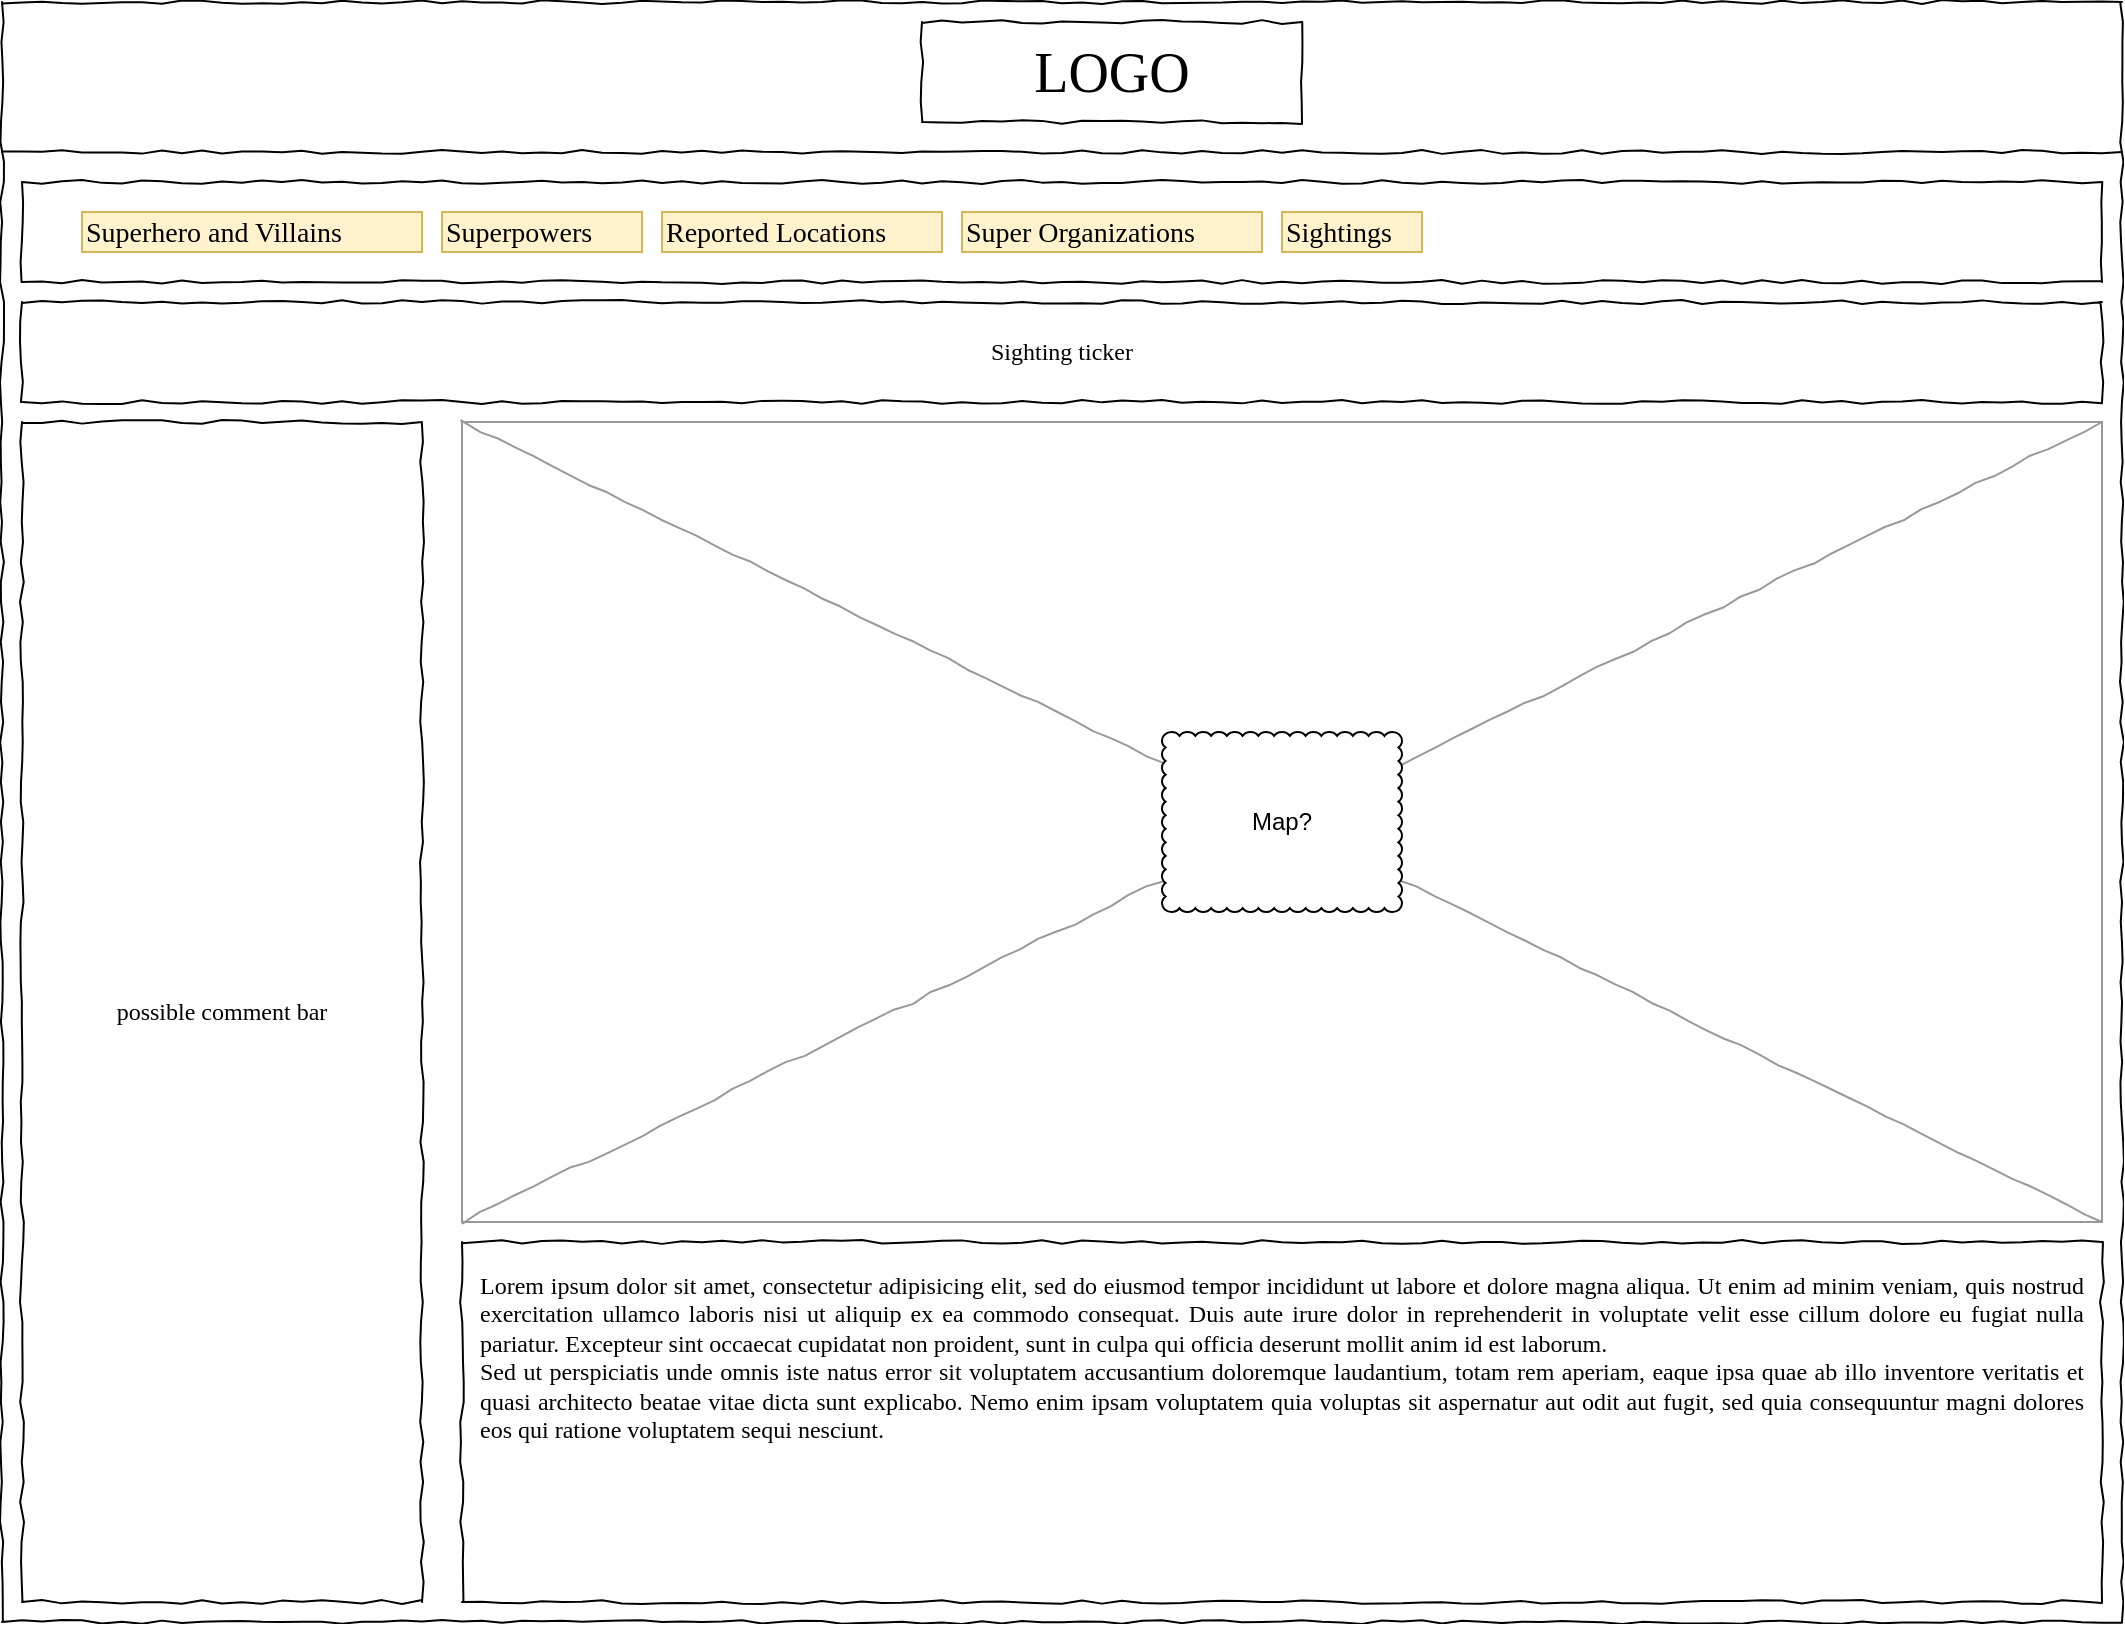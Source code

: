 <mxfile version="17.4.3" type="google" pages="6"><diagram name="Page-1" id="03018318-947c-dd8e-b7a3-06fadd420f32"><mxGraphModel grid="1" page="1" gridSize="10" guides="1" tooltips="1" connect="1" arrows="1" fold="1" pageScale="1" pageWidth="1100" pageHeight="850" background="none" math="0" shadow="0"><root><mxCell id="0"/><mxCell id="1" parent="0"/><mxCell id="677b7b8949515195-1" value="" style="whiteSpace=wrap;html=1;rounded=0;shadow=0;labelBackgroundColor=none;strokeColor=#000000;strokeWidth=1;fillColor=none;fontFamily=Verdana;fontSize=12;fontColor=#000000;align=center;comic=1;" vertex="1" parent="1"><mxGeometry x="20" y="20" width="1060" height="810" as="geometry"/></mxCell><mxCell id="677b7b8949515195-2" value="LOGO" style="whiteSpace=wrap;html=1;rounded=0;shadow=0;labelBackgroundColor=none;strokeWidth=1;fontFamily=Verdana;fontSize=28;align=center;comic=1;" vertex="1" parent="1"><mxGeometry x="480" y="30" width="190" height="50" as="geometry"/></mxCell><mxCell id="677b7b8949515195-8" value="possible comment bar" style="whiteSpace=wrap;html=1;rounded=0;shadow=0;labelBackgroundColor=none;strokeWidth=1;fillColor=none;fontFamily=Verdana;fontSize=12;align=center;comic=1;" vertex="1" parent="1"><mxGeometry x="30" y="230" width="200" height="590" as="geometry"/></mxCell><mxCell id="677b7b8949515195-9" value="" style="line;strokeWidth=1;html=1;rounded=0;shadow=0;labelBackgroundColor=none;fillColor=none;fontFamily=Verdana;fontSize=14;fontColor=#000000;align=center;comic=1;" vertex="1" parent="1"><mxGeometry x="20" y="50" width="1060" height="90" as="geometry"/></mxCell><mxCell id="677b7b8949515195-10" value="" style="whiteSpace=wrap;html=1;rounded=0;shadow=0;labelBackgroundColor=none;strokeWidth=1;fillColor=none;fontFamily=Verdana;fontSize=12;align=center;comic=1;" vertex="1" parent="1"><mxGeometry x="30" y="110" width="1040" height="50" as="geometry"/></mxCell><mxCell id="677b7b8949515195-15" value="&lt;div style=&quot;text-align: justify&quot;&gt;&lt;span&gt;Lorem ipsum dolor sit amet, consectetur adipisicing elit, sed do eiusmod tempor incididunt ut labore et dolore magna aliqua. Ut enim ad minim veniam, quis nostrud exercitation ullamco laboris nisi ut aliquip ex ea commodo consequat. Duis aute irure dolor in reprehenderit in voluptate velit esse cillum dolore eu fugiat nulla pariatur. Excepteur sint occaecat cupidatat non proident, sunt in culpa qui officia deserunt mollit anim id est laborum.&lt;/span&gt;&lt;/div&gt;&lt;div style=&quot;text-align: justify&quot;&gt;&lt;span&gt;Sed ut perspiciatis unde omnis iste natus error sit voluptatem accusantium doloremque laudantium, totam rem aperiam, eaque ipsa quae ab illo inventore veritatis et quasi architecto beatae vitae dicta sunt explicabo. Nemo enim ipsam voluptatem quia voluptas sit aspernatur aut odit aut fugit, sed quia consequuntur magni dolores eos qui ratione voluptatem sequi nesciunt.&amp;nbsp;&lt;/span&gt;&lt;/div&gt;" style="whiteSpace=wrap;html=1;rounded=0;shadow=0;labelBackgroundColor=none;strokeWidth=1;fillColor=none;fontFamily=Verdana;fontSize=12;align=center;verticalAlign=top;spacing=10;comic=1;" vertex="1" parent="1"><mxGeometry x="250" y="640" width="820" height="180" as="geometry"/></mxCell><mxCell id="677b7b8949515195-16" value="" style="verticalLabelPosition=bottom;shadow=0;dashed=0;align=center;html=1;verticalAlign=top;strokeWidth=1;shape=mxgraph.mockup.graphics.simpleIcon;strokeColor=#999999;rounded=0;labelBackgroundColor=none;fontFamily=Verdana;fontSize=14;fontColor=#000000;comic=1;" vertex="1" parent="1"><mxGeometry x="250" y="230" width="820" height="400" as="geometry"/></mxCell><mxCell id="ROGS774DXbx5L7SoNWci-2" value="Sighting ticker" style="whiteSpace=wrap;html=1;rounded=0;shadow=0;labelBackgroundColor=none;strokeWidth=1;fillColor=none;fontFamily=Verdana;fontSize=12;align=center;comic=1;" vertex="1" parent="1"><mxGeometry x="30" y="170" width="1040" height="50" as="geometry"/></mxCell><mxCell id="giYmxmWnuBKSWSqKc-Xy-1" value="Map?" style="whiteSpace=wrap;html=1;shape=mxgraph.basic.cloud_rect" vertex="1" parent="1"><mxGeometry x="600" y="385" width="120" height="90" as="geometry"/></mxCell><mxCell id="I4t_Vd-ZTnyR02FdVnJJ-1" value="" style="group" connectable="0" vertex="1" parent="1"><mxGeometry x="60" y="125" width="670" height="20" as="geometry"/></mxCell><mxCell id="677b7b8949515195-11" value="Superhero and Villains" style="text;html=1;points=[];align=left;verticalAlign=top;spacingTop=-4;fontSize=14;fontFamily=Verdana;fillColor=#fff2cc;strokeColor=#d6b656;" vertex="1" parent="I4t_Vd-ZTnyR02FdVnJJ-1"><mxGeometry width="170" height="20" as="geometry"/></mxCell><mxCell id="677b7b8949515195-12" value="Superpowers" style="text;html=1;points=[];align=left;verticalAlign=top;spacingTop=-4;fontSize=14;fontFamily=Verdana;fillColor=#fff2cc;strokeColor=#d6b656;" vertex="1" parent="I4t_Vd-ZTnyR02FdVnJJ-1"><mxGeometry x="180" width="100" height="20" as="geometry"/></mxCell><mxCell id="677b7b8949515195-13" value="Reported Locations" style="text;html=1;points=[];align=left;verticalAlign=top;spacingTop=-4;fontSize=14;fontFamily=Verdana;fillColor=#fff2cc;strokeColor=#d6b656;" vertex="1" parent="I4t_Vd-ZTnyR02FdVnJJ-1"><mxGeometry x="290" width="140" height="20" as="geometry"/></mxCell><mxCell id="677b7b8949515195-14" value="Super Organizations" style="text;html=1;points=[];align=left;verticalAlign=top;spacingTop=-4;fontSize=14;fontFamily=Verdana;fillColor=#fff2cc;strokeColor=#d6b656;" vertex="1" parent="I4t_Vd-ZTnyR02FdVnJJ-1"><mxGeometry x="440" width="150" height="20" as="geometry"/></mxCell><mxCell id="ROGS774DXbx5L7SoNWci-1" value="Sightings" style="text;html=1;points=[];align=left;verticalAlign=top;spacingTop=-4;fontSize=14;fontFamily=Verdana;fillColor=#fff2cc;strokeColor=#d6b656;" vertex="1" parent="I4t_Vd-ZTnyR02FdVnJJ-1"><mxGeometry x="600" width="70" height="20" as="geometry"/></mxCell></root></mxGraphModel></diagram><diagram id="0z8DWqZP-7UunBeGUyH3" name="Page-2"><mxGraphModel grid="1" page="1" gridSize="10" guides="1" tooltips="1" connect="1" arrows="1" fold="1" pageScale="1" pageWidth="850" pageHeight="1100" math="0" shadow="0"><root><mxCell id="0"/><mxCell id="1" parent="0"/><mxCell id="BGVYYdJS8zuGx3ZNlRDI-1" value="" style="whiteSpace=wrap;html=1;rounded=0;shadow=0;labelBackgroundColor=none;strokeColor=#000000;strokeWidth=1;fillColor=none;fontFamily=Verdana;fontSize=12;fontColor=#000000;align=center;comic=1;" vertex="1" parent="1"><mxGeometry x="40" y="40" width="1060" height="810" as="geometry"/></mxCell><mxCell id="-z_Izp_OFABNIG4aOooS-7" value="" style="group" connectable="0" vertex="1" parent="1"><mxGeometry x="40" y="60" width="1060" height="120" as="geometry"/></mxCell><mxCell id="kErVb9SQwSuLzRft3xGM-1" value="" style="line;strokeWidth=1;html=1;rounded=0;shadow=0;labelBackgroundColor=none;fillColor=none;fontFamily=Verdana;fontSize=14;fontColor=#000000;align=center;comic=1;" vertex="1" parent="-z_Izp_OFABNIG4aOooS-7"><mxGeometry y="20" width="1060" height="90" as="geometry"/></mxCell><mxCell id="SDoy8DbHWEXxCrxIbMQ5-1" value="LOGO" style="whiteSpace=wrap;html=1;rounded=0;shadow=0;labelBackgroundColor=none;strokeWidth=1;fontFamily=Verdana;fontSize=28;align=center;comic=1;" vertex="1" parent="-z_Izp_OFABNIG4aOooS-7"><mxGeometry x="450" width="190" height="50" as="geometry"/></mxCell><mxCell id="FopQqAlNB5VzquWjThOf-1" value="" style="whiteSpace=wrap;html=1;rounded=0;shadow=0;labelBackgroundColor=none;strokeWidth=1;fillColor=none;fontFamily=Verdana;fontSize=12;align=center;comic=1;" vertex="1" parent="-z_Izp_OFABNIG4aOooS-7"><mxGeometry x="10" y="70" width="1040" height="50" as="geometry"/></mxCell><mxCell id="-z_Izp_OFABNIG4aOooS-1" value="" style="group" connectable="0" vertex="1" parent="-z_Izp_OFABNIG4aOooS-7"><mxGeometry x="30" y="80" width="670" height="20" as="geometry"/></mxCell><mxCell id="-z_Izp_OFABNIG4aOooS-2" value="Superhero and Villains" style="text;html=1;points=[];align=left;verticalAlign=top;spacingTop=-4;fontSize=14;fontFamily=Verdana;fillColor=#fff2cc;strokeColor=#d6b656;" vertex="1" parent="-z_Izp_OFABNIG4aOooS-1"><mxGeometry width="170" height="20" as="geometry"/></mxCell><mxCell id="-z_Izp_OFABNIG4aOooS-3" value="Superpowers" style="text;html=1;points=[];align=left;verticalAlign=top;spacingTop=-4;fontSize=14;fontFamily=Verdana;fillColor=#fff2cc;strokeColor=#d6b656;" vertex="1" parent="-z_Izp_OFABNIG4aOooS-1"><mxGeometry x="180" width="100" height="20" as="geometry"/></mxCell><mxCell id="-z_Izp_OFABNIG4aOooS-4" value="Reported Locations" style="text;html=1;points=[];align=left;verticalAlign=top;spacingTop=-4;fontSize=14;fontFamily=Verdana;fillColor=#fff2cc;strokeColor=#d6b656;" vertex="1" parent="-z_Izp_OFABNIG4aOooS-1"><mxGeometry x="290" width="140" height="20" as="geometry"/></mxCell><mxCell id="-z_Izp_OFABNIG4aOooS-5" value="Super Organizations" style="text;html=1;points=[];align=left;verticalAlign=top;spacingTop=-4;fontSize=14;fontFamily=Verdana;fillColor=#fff2cc;strokeColor=#d6b656;" vertex="1" parent="-z_Izp_OFABNIG4aOooS-1"><mxGeometry x="440" width="150" height="20" as="geometry"/></mxCell><mxCell id="-z_Izp_OFABNIG4aOooS-6" value="Sightings" style="text;html=1;points=[];align=left;verticalAlign=top;spacingTop=-4;fontSize=14;fontFamily=Verdana;fillColor=#fff2cc;strokeColor=#d6b656;" vertex="1" parent="-z_Izp_OFABNIG4aOooS-1"><mxGeometry x="600" width="70" height="20" as="geometry"/></mxCell><mxCell id="Z365kb9CSaV1NIWFdD1p-7" value="" style="group" connectable="0" vertex="1" parent="1"><mxGeometry x="50" y="190" width="1040" height="640" as="geometry"/></mxCell><mxCell id="Z365kb9CSaV1NIWFdD1p-1" value="" style="whiteSpace=wrap;html=1;rounded=0;shadow=0;labelBackgroundColor=none;strokeWidth=1;fillColor=none;fontFamily=Verdana;fontSize=12;align=center;comic=1;" vertex="1" parent="Z365kb9CSaV1NIWFdD1p-7"><mxGeometry width="1040" height="300" as="geometry"/></mxCell><mxCell id="Z365kb9CSaV1NIWFdD1p-2" value="&lt;span style=&quot;color: rgba(0 , 0 , 0 , 0) ; font-family: monospace ; font-size: 0px&quot;&gt;%3CmxGraphModel%3E%3Croot%3E%3CmxCell%20id%3D%220%22%2F%3E%3CmxCell%20id%3D%221%22%20parent%3D%220%22%2F%3E%3CmxCell%20id%3D%222%22%20value%3D%22Sighting%20ticker%22%20style%3D%22whiteSpace%3Dwrap%3Bhtml%3D1%3Brounded%3D0%3Bshadow%3D0%3BlabelBackgroundColor%3Dnone%3BstrokeWidth%3D1%3BfillColor%3Dnone%3BfontFamily%3DVerdana%3BfontSize%3D12%3Balign%3Dcenter%3Bcomic%3D1%3B%22%20vertex%3D%221%22%20parent%3D%221%22%3E%3CmxGeometry%20x%3D%2230%22%20y%3D%22170%22%20width%3D%221040%22%20height%3D%2250%22%20as%3D%22geometry%22%2F%3E%3C%2FmxCell%3E%3C%2Froot%3E%3C%2FmxGraphModel%3E&lt;/span&gt;" style="whiteSpace=wrap;html=1;rounded=0;shadow=0;labelBackgroundColor=none;strokeWidth=1;fillColor=none;fontFamily=Verdana;fontSize=12;align=center;comic=1;" vertex="1" parent="Z365kb9CSaV1NIWFdD1p-7"><mxGeometry y="330" width="1040" height="310" as="geometry"/></mxCell><mxCell id="Z365kb9CSaV1NIWFdD1p-3" value="add super" style="whiteSpace=wrap;html=1;rounded=0;shadow=0;labelBackgroundColor=none;strokeWidth=1;fillColor=none;fontFamily=Verdana;fontSize=12;align=center;comic=1;" vertex="1" parent="Z365kb9CSaV1NIWFdD1p-7"><mxGeometry x="20" y="10" width="480" height="270" as="geometry"/></mxCell><mxCell id="Z365kb9CSaV1NIWFdD1p-4" value="add super form" style="whiteSpace=wrap;html=1;rounded=0;shadow=0;labelBackgroundColor=none;strokeWidth=1;fillColor=none;fontFamily=Verdana;fontSize=12;align=center;comic=1;" vertex="1" parent="Z365kb9CSaV1NIWFdD1p-7"><mxGeometry x="520" y="10" width="500" height="270" as="geometry"/></mxCell><mxCell id="Z365kb9CSaV1NIWFdD1p-6" value="list of supers" style="whiteSpace=wrap;html=1;rounded=0;shadow=0;labelBackgroundColor=none;strokeWidth=1;fillColor=none;fontFamily=Verdana;fontSize=12;align=center;comic=1;" vertex="1" parent="Z365kb9CSaV1NIWFdD1p-7"><mxGeometry x="10" y="350" width="1020" height="270" as="geometry"/></mxCell></root></mxGraphModel></diagram><diagram id="nL3h6KwewZc07z3Qq5qd" name="Page-3"><mxGraphModel grid="1" page="1" gridSize="10" guides="1" tooltips="1" connect="1" arrows="1" fold="1" pageScale="1" pageWidth="850" pageHeight="1100" math="0" shadow="0"><root><mxCell id="0"/><mxCell id="1" parent="0"/><mxCell id="Q0TqPy64Eiu9w6N-bXpq-1" value="" style="group" connectable="0" vertex="1" parent="1"><mxGeometry x="30" y="30" width="1060" height="120" as="geometry"/></mxCell><mxCell id="Q0TqPy64Eiu9w6N-bXpq-2" value="" style="line;strokeWidth=1;html=1;rounded=0;shadow=0;labelBackgroundColor=none;fillColor=none;fontFamily=Verdana;fontSize=14;fontColor=#000000;align=center;comic=1;" vertex="1" parent="Q0TqPy64Eiu9w6N-bXpq-1"><mxGeometry y="20" width="1060" height="90" as="geometry"/></mxCell><mxCell id="Q0TqPy64Eiu9w6N-bXpq-3" value="LOGO" style="whiteSpace=wrap;html=1;rounded=0;shadow=0;labelBackgroundColor=none;strokeWidth=1;fontFamily=Verdana;fontSize=28;align=center;comic=1;" vertex="1" parent="Q0TqPy64Eiu9w6N-bXpq-1"><mxGeometry x="450" width="190" height="50" as="geometry"/></mxCell><mxCell id="Q0TqPy64Eiu9w6N-bXpq-4" value="" style="whiteSpace=wrap;html=1;rounded=0;shadow=0;labelBackgroundColor=none;strokeWidth=1;fillColor=none;fontFamily=Verdana;fontSize=12;align=center;comic=1;" vertex="1" parent="Q0TqPy64Eiu9w6N-bXpq-1"><mxGeometry x="10" y="70" width="1040" height="50" as="geometry"/></mxCell><mxCell id="Q0TqPy64Eiu9w6N-bXpq-5" value="" style="group" connectable="0" vertex="1" parent="Q0TqPy64Eiu9w6N-bXpq-1"><mxGeometry x="30" y="80" width="670" height="20" as="geometry"/></mxCell><mxCell id="Q0TqPy64Eiu9w6N-bXpq-6" value="Superhero and Villains" style="text;html=1;points=[];align=left;verticalAlign=top;spacingTop=-4;fontSize=14;fontFamily=Verdana;fillColor=#fff2cc;strokeColor=#d6b656;" vertex="1" parent="Q0TqPy64Eiu9w6N-bXpq-5"><mxGeometry width="170" height="20" as="geometry"/></mxCell><mxCell id="Q0TqPy64Eiu9w6N-bXpq-7" value="Superpowers" style="text;html=1;points=[];align=left;verticalAlign=top;spacingTop=-4;fontSize=14;fontFamily=Verdana;fillColor=#fff2cc;strokeColor=#d6b656;" vertex="1" parent="Q0TqPy64Eiu9w6N-bXpq-5"><mxGeometry x="180" width="100" height="20" as="geometry"/></mxCell><mxCell id="Q0TqPy64Eiu9w6N-bXpq-8" value="Reported Locations" style="text;html=1;points=[];align=left;verticalAlign=top;spacingTop=-4;fontSize=14;fontFamily=Verdana;fillColor=#fff2cc;strokeColor=#d6b656;" vertex="1" parent="Q0TqPy64Eiu9w6N-bXpq-5"><mxGeometry x="290" width="140" height="20" as="geometry"/></mxCell><mxCell id="Q0TqPy64Eiu9w6N-bXpq-9" value="Super Organizations" style="text;html=1;points=[];align=left;verticalAlign=top;spacingTop=-4;fontSize=14;fontFamily=Verdana;fillColor=#fff2cc;strokeColor=#d6b656;" vertex="1" parent="Q0TqPy64Eiu9w6N-bXpq-5"><mxGeometry x="440" width="150" height="20" as="geometry"/></mxCell><mxCell id="Q0TqPy64Eiu9w6N-bXpq-10" value="Sightings" style="text;html=1;points=[];align=left;verticalAlign=top;spacingTop=-4;fontSize=14;fontFamily=Verdana;fillColor=#fff2cc;strokeColor=#d6b656;" vertex="1" parent="Q0TqPy64Eiu9w6N-bXpq-5"><mxGeometry x="600" width="70" height="20" as="geometry"/></mxCell><mxCell id="ih8PRnNtDGBahpWiq6bn-1" value="" style="whiteSpace=wrap;html=1;rounded=0;shadow=0;labelBackgroundColor=none;strokeColor=#000000;strokeWidth=1;fillColor=none;fontFamily=Verdana;fontSize=12;fontColor=#000000;align=center;comic=1;" vertex="1" parent="1"><mxGeometry x="30" y="20" width="1060" height="810" as="geometry"/></mxCell><mxCell id="peGNucLawfdYJIY2sq9H-1" value="" style="group" connectable="0" vertex="1" parent="1"><mxGeometry x="40" y="170" width="1040" height="640" as="geometry"/></mxCell><mxCell id="peGNucLawfdYJIY2sq9H-2" value="" style="whiteSpace=wrap;html=1;rounded=0;shadow=0;labelBackgroundColor=none;strokeWidth=1;fillColor=none;fontFamily=Verdana;fontSize=12;align=center;comic=1;" vertex="1" parent="peGNucLawfdYJIY2sq9H-1"><mxGeometry width="1040" height="300" as="geometry"/></mxCell><mxCell id="peGNucLawfdYJIY2sq9H-3" value="&lt;span style=&quot;color: rgba(0 , 0 , 0 , 0) ; font-family: monospace ; font-size: 0px&quot;&gt;%3CmxGraphModel%3E%3Croot%3E%3CmxCell%20id%3D%220%22%2F%3E%3CmxCell%20id%3D%221%22%20parent%3D%220%22%2F%3E%3CmxCell%20id%3D%222%22%20value%3D%22Sighting%20ticker%22%20style%3D%22whiteSpace%3Dwrap%3Bhtml%3D1%3Brounded%3D0%3Bshadow%3D0%3BlabelBackgroundColor%3Dnone%3BstrokeWidth%3D1%3BfillColor%3Dnone%3BfontFamily%3DVerdana%3BfontSize%3D12%3Balign%3Dcenter%3Bcomic%3D1%3B%22%20vertex%3D%221%22%20parent%3D%221%22%3E%3CmxGeometry%20x%3D%2230%22%20y%3D%22170%22%20width%3D%221040%22%20height%3D%2250%22%20as%3D%22geometry%22%2F%3E%3C%2FmxCell%3E%3C%2Froot%3E%3C%2FmxGraphModel%3E&lt;/span&gt;" style="whiteSpace=wrap;html=1;rounded=0;shadow=0;labelBackgroundColor=none;strokeWidth=1;fillColor=none;fontFamily=Verdana;fontSize=12;align=center;comic=1;" vertex="1" parent="peGNucLawfdYJIY2sq9H-1"><mxGeometry y="330" width="1040" height="310" as="geometry"/></mxCell><mxCell id="peGNucLawfdYJIY2sq9H-4" value="add powers" style="whiteSpace=wrap;html=1;rounded=0;shadow=0;labelBackgroundColor=none;strokeWidth=1;fillColor=none;fontFamily=Verdana;fontSize=12;align=center;comic=1;" vertex="1" parent="peGNucLawfdYJIY2sq9H-1"><mxGeometry x="20" y="10" width="480" height="270" as="geometry"/></mxCell><mxCell id="peGNucLawfdYJIY2sq9H-5" value="add power form" style="whiteSpace=wrap;html=1;rounded=0;shadow=0;labelBackgroundColor=none;strokeWidth=1;fillColor=none;fontFamily=Verdana;fontSize=12;align=center;comic=1;" vertex="1" parent="peGNucLawfdYJIY2sq9H-1"><mxGeometry x="520" y="10" width="500" height="270" as="geometry"/></mxCell><mxCell id="peGNucLawfdYJIY2sq9H-6" value="list of powers" style="whiteSpace=wrap;html=1;rounded=0;shadow=0;labelBackgroundColor=none;strokeWidth=1;fillColor=none;fontFamily=Verdana;fontSize=12;align=center;comic=1;" vertex="1" parent="peGNucLawfdYJIY2sq9H-1"><mxGeometry x="10" y="350" width="1020" height="270" as="geometry"/></mxCell></root></mxGraphModel></diagram><diagram id="ga_4bZHDeAWbdXciddn8" name="Page-4"><mxGraphModel grid="1" page="1" gridSize="10" guides="1" tooltips="1" connect="1" arrows="1" fold="1" pageScale="1" pageWidth="850" pageHeight="1100" math="0" shadow="0"><root><mxCell id="0"/><mxCell id="1" parent="0"/><mxCell id="tidzRnK_6ByzW34m1fd7-1" value="" style="group" connectable="0" vertex="1" parent="1"><mxGeometry x="30" y="30" width="1060" height="120" as="geometry"/></mxCell><mxCell id="tidzRnK_6ByzW34m1fd7-2" value="" style="line;strokeWidth=1;html=1;rounded=0;shadow=0;labelBackgroundColor=none;fillColor=none;fontFamily=Verdana;fontSize=14;fontColor=#000000;align=center;comic=1;" vertex="1" parent="tidzRnK_6ByzW34m1fd7-1"><mxGeometry y="20" width="1060" height="90" as="geometry"/></mxCell><mxCell id="tidzRnK_6ByzW34m1fd7-3" value="LOGO" style="whiteSpace=wrap;html=1;rounded=0;shadow=0;labelBackgroundColor=none;strokeWidth=1;fontFamily=Verdana;fontSize=28;align=center;comic=1;" vertex="1" parent="tidzRnK_6ByzW34m1fd7-1"><mxGeometry x="450" width="190" height="50" as="geometry"/></mxCell><mxCell id="tidzRnK_6ByzW34m1fd7-4" value="" style="whiteSpace=wrap;html=1;rounded=0;shadow=0;labelBackgroundColor=none;strokeWidth=1;fillColor=none;fontFamily=Verdana;fontSize=12;align=center;comic=1;" vertex="1" parent="tidzRnK_6ByzW34m1fd7-1"><mxGeometry x="10" y="70" width="1040" height="50" as="geometry"/></mxCell><mxCell id="tidzRnK_6ByzW34m1fd7-5" value="" style="group" connectable="0" vertex="1" parent="tidzRnK_6ByzW34m1fd7-1"><mxGeometry x="30" y="80" width="670" height="20" as="geometry"/></mxCell><mxCell id="tidzRnK_6ByzW34m1fd7-6" value="Superhero and Villains" style="text;html=1;points=[];align=left;verticalAlign=top;spacingTop=-4;fontSize=14;fontFamily=Verdana;fillColor=#fff2cc;strokeColor=#d6b656;" vertex="1" parent="tidzRnK_6ByzW34m1fd7-5"><mxGeometry width="170" height="20" as="geometry"/></mxCell><mxCell id="tidzRnK_6ByzW34m1fd7-7" value="Superpowers" style="text;html=1;points=[];align=left;verticalAlign=top;spacingTop=-4;fontSize=14;fontFamily=Verdana;fillColor=#fff2cc;strokeColor=#d6b656;" vertex="1" parent="tidzRnK_6ByzW34m1fd7-5"><mxGeometry x="180" width="100" height="20" as="geometry"/></mxCell><mxCell id="tidzRnK_6ByzW34m1fd7-8" value="Reported Locations" style="text;html=1;points=[];align=left;verticalAlign=top;spacingTop=-4;fontSize=14;fontFamily=Verdana;fillColor=#fff2cc;strokeColor=#d6b656;" vertex="1" parent="tidzRnK_6ByzW34m1fd7-5"><mxGeometry x="290" width="140" height="20" as="geometry"/></mxCell><mxCell id="tidzRnK_6ByzW34m1fd7-9" value="Super Organizations" style="text;html=1;points=[];align=left;verticalAlign=top;spacingTop=-4;fontSize=14;fontFamily=Verdana;fillColor=#fff2cc;strokeColor=#d6b656;" vertex="1" parent="tidzRnK_6ByzW34m1fd7-5"><mxGeometry x="440" width="150" height="20" as="geometry"/></mxCell><mxCell id="tidzRnK_6ByzW34m1fd7-10" value="Sightings" style="text;html=1;points=[];align=left;verticalAlign=top;spacingTop=-4;fontSize=14;fontFamily=Verdana;fillColor=#fff2cc;strokeColor=#d6b656;" vertex="1" parent="tidzRnK_6ByzW34m1fd7-5"><mxGeometry x="600" width="70" height="20" as="geometry"/></mxCell><mxCell id="tidzRnK_6ByzW34m1fd7-11" value="" style="whiteSpace=wrap;html=1;rounded=0;shadow=0;labelBackgroundColor=none;strokeColor=#000000;strokeWidth=1;fillColor=none;fontFamily=Verdana;fontSize=12;fontColor=#000000;align=center;comic=1;" vertex="1" parent="1"><mxGeometry x="30" y="20" width="1060" height="810" as="geometry"/></mxCell><mxCell id="tidzRnK_6ByzW34m1fd7-12" value="" style="group" connectable="0" vertex="1" parent="1"><mxGeometry x="40" y="170" width="1040" height="640" as="geometry"/></mxCell><mxCell id="tidzRnK_6ByzW34m1fd7-13" value="" style="whiteSpace=wrap;html=1;rounded=0;shadow=0;labelBackgroundColor=none;strokeWidth=1;fillColor=none;fontFamily=Verdana;fontSize=12;align=center;comic=1;" vertex="1" parent="tidzRnK_6ByzW34m1fd7-12"><mxGeometry width="1040" height="300" as="geometry"/></mxCell><mxCell id="tidzRnK_6ByzW34m1fd7-14" value="&lt;span style=&quot;color: rgba(0 , 0 , 0 , 0) ; font-family: monospace ; font-size: 0px&quot;&gt;%3CmxGraphModel%3E%3Croot%3E%3CmxCell%20id%3D%220%22%2F%3E%3CmxCell%20id%3D%221%22%20parent%3D%220%22%2F%3E%3CmxCell%20id%3D%222%22%20value%3D%22Sighting%20ticker%22%20style%3D%22whiteSpace%3Dwrap%3Bhtml%3D1%3Brounded%3D0%3Bshadow%3D0%3BlabelBackgroundColor%3Dnone%3BstrokeWidth%3D1%3BfillColor%3Dnone%3BfontFamily%3DVerdana%3BfontSize%3D12%3Balign%3Dcenter%3Bcomic%3D1%3B%22%20vertex%3D%221%22%20parent%3D%221%22%3E%3CmxGeometry%20x%3D%2230%22%20y%3D%22170%22%20width%3D%221040%22%20height%3D%2250%22%20as%3D%22geometry%22%2F%3E%3C%2FmxCell%3E%3C%2Froot%3E%3C%2FmxGraphModel%3E&lt;/span&gt;" style="whiteSpace=wrap;html=1;rounded=0;shadow=0;labelBackgroundColor=none;strokeWidth=1;fillColor=none;fontFamily=Verdana;fontSize=12;align=center;comic=1;" vertex="1" parent="tidzRnK_6ByzW34m1fd7-12"><mxGeometry y="330" width="1040" height="310" as="geometry"/></mxCell><mxCell id="tidzRnK_6ByzW34m1fd7-15" value="add locations" style="whiteSpace=wrap;html=1;rounded=0;shadow=0;labelBackgroundColor=none;strokeWidth=1;fillColor=none;fontFamily=Verdana;fontSize=12;align=center;comic=1;" vertex="1" parent="tidzRnK_6ByzW34m1fd7-12"><mxGeometry x="20" y="10" width="480" height="270" as="geometry"/></mxCell><mxCell id="tidzRnK_6ByzW34m1fd7-16" value="add location form" style="whiteSpace=wrap;html=1;rounded=0;shadow=0;labelBackgroundColor=none;strokeWidth=1;fillColor=none;fontFamily=Verdana;fontSize=12;align=center;comic=1;" vertex="1" parent="tidzRnK_6ByzW34m1fd7-12"><mxGeometry x="520" y="10" width="500" height="270" as="geometry"/></mxCell><mxCell id="tidzRnK_6ByzW34m1fd7-17" value="list of locations" style="whiteSpace=wrap;html=1;rounded=0;shadow=0;labelBackgroundColor=none;strokeWidth=1;fillColor=none;fontFamily=Verdana;fontSize=12;align=center;comic=1;" vertex="1" parent="tidzRnK_6ByzW34m1fd7-12"><mxGeometry x="10" y="350" width="1020" height="270" as="geometry"/></mxCell></root></mxGraphModel></diagram><diagram id="tCJiy8i_eaFv5JezSaWz" name="Page-5"><mxGraphModel grid="1" page="1" gridSize="10" guides="1" tooltips="1" connect="1" arrows="1" fold="1" pageScale="1" pageWidth="850" pageHeight="1100" math="0" shadow="0"><root><mxCell id="0"/><mxCell id="1" parent="0"/><mxCell id="-2UD12JehJqReF0RqJEx-1" value="" style="group" connectable="0" vertex="1" parent="1"><mxGeometry x="30" y="30" width="1060" height="120" as="geometry"/></mxCell><mxCell id="-2UD12JehJqReF0RqJEx-2" value="" style="line;strokeWidth=1;html=1;rounded=0;shadow=0;labelBackgroundColor=none;fillColor=none;fontFamily=Verdana;fontSize=14;fontColor=#000000;align=center;comic=1;" vertex="1" parent="-2UD12JehJqReF0RqJEx-1"><mxGeometry y="20" width="1060" height="90" as="geometry"/></mxCell><mxCell id="-2UD12JehJqReF0RqJEx-3" value="LOGO" style="whiteSpace=wrap;html=1;rounded=0;shadow=0;labelBackgroundColor=none;strokeWidth=1;fontFamily=Verdana;fontSize=28;align=center;comic=1;" vertex="1" parent="-2UD12JehJqReF0RqJEx-1"><mxGeometry x="450" width="190" height="50" as="geometry"/></mxCell><mxCell id="-2UD12JehJqReF0RqJEx-4" value="" style="whiteSpace=wrap;html=1;rounded=0;shadow=0;labelBackgroundColor=none;strokeWidth=1;fillColor=none;fontFamily=Verdana;fontSize=12;align=center;comic=1;" vertex="1" parent="-2UD12JehJqReF0RqJEx-1"><mxGeometry x="10" y="70" width="1040" height="50" as="geometry"/></mxCell><mxCell id="-2UD12JehJqReF0RqJEx-5" value="" style="group" connectable="0" vertex="1" parent="-2UD12JehJqReF0RqJEx-1"><mxGeometry x="30" y="80" width="670" height="20" as="geometry"/></mxCell><mxCell id="-2UD12JehJqReF0RqJEx-6" value="Superhero and Villains" style="text;html=1;points=[];align=left;verticalAlign=top;spacingTop=-4;fontSize=14;fontFamily=Verdana;fillColor=#fff2cc;strokeColor=#d6b656;" vertex="1" parent="-2UD12JehJqReF0RqJEx-5"><mxGeometry width="170" height="20" as="geometry"/></mxCell><mxCell id="-2UD12JehJqReF0RqJEx-7" value="Superpowers" style="text;html=1;points=[];align=left;verticalAlign=top;spacingTop=-4;fontSize=14;fontFamily=Verdana;fillColor=#fff2cc;strokeColor=#d6b656;" vertex="1" parent="-2UD12JehJqReF0RqJEx-5"><mxGeometry x="180" width="100" height="20" as="geometry"/></mxCell><mxCell id="-2UD12JehJqReF0RqJEx-8" value="Reported Locations" style="text;html=1;points=[];align=left;verticalAlign=top;spacingTop=-4;fontSize=14;fontFamily=Verdana;fillColor=#fff2cc;strokeColor=#d6b656;" vertex="1" parent="-2UD12JehJqReF0RqJEx-5"><mxGeometry x="290" width="140" height="20" as="geometry"/></mxCell><mxCell id="-2UD12JehJqReF0RqJEx-9" value="Super Organizations" style="text;html=1;points=[];align=left;verticalAlign=top;spacingTop=-4;fontSize=14;fontFamily=Verdana;fillColor=#fff2cc;strokeColor=#d6b656;" vertex="1" parent="-2UD12JehJqReF0RqJEx-5"><mxGeometry x="440" width="150" height="20" as="geometry"/></mxCell><mxCell id="-2UD12JehJqReF0RqJEx-10" value="Sightings" style="text;html=1;points=[];align=left;verticalAlign=top;spacingTop=-4;fontSize=14;fontFamily=Verdana;fillColor=#fff2cc;strokeColor=#d6b656;" vertex="1" parent="-2UD12JehJqReF0RqJEx-5"><mxGeometry x="600" width="70" height="20" as="geometry"/></mxCell><mxCell id="-2UD12JehJqReF0RqJEx-11" value="" style="whiteSpace=wrap;html=1;rounded=0;shadow=0;labelBackgroundColor=none;strokeColor=#000000;strokeWidth=1;fillColor=none;fontFamily=Verdana;fontSize=12;fontColor=#000000;align=center;comic=1;" vertex="1" parent="1"><mxGeometry x="30" y="20" width="1060" height="810" as="geometry"/></mxCell><mxCell id="-2UD12JehJqReF0RqJEx-12" value="" style="group" connectable="0" vertex="1" parent="1"><mxGeometry x="40" y="170" width="1040" height="640" as="geometry"/></mxCell><mxCell id="-2UD12JehJqReF0RqJEx-13" value="" style="whiteSpace=wrap;html=1;rounded=0;shadow=0;labelBackgroundColor=none;strokeWidth=1;fillColor=none;fontFamily=Verdana;fontSize=12;align=center;comic=1;" vertex="1" parent="-2UD12JehJqReF0RqJEx-12"><mxGeometry width="1040" height="300" as="geometry"/></mxCell><mxCell id="-2UD12JehJqReF0RqJEx-14" value="&lt;span style=&quot;color: rgba(0 , 0 , 0 , 0) ; font-family: monospace ; font-size: 0px&quot;&gt;%3CmxGraphModel%3E%3Croot%3E%3CmxCell%20id%3D%220%22%2F%3E%3CmxCell%20id%3D%221%22%20parent%3D%220%22%2F%3E%3CmxCell%20id%3D%222%22%20value%3D%22Sighting%20ticker%22%20style%3D%22whiteSpace%3Dwrap%3Bhtml%3D1%3Brounded%3D0%3Bshadow%3D0%3BlabelBackgroundColor%3Dnone%3BstrokeWidth%3D1%3BfillColor%3Dnone%3BfontFamily%3DVerdana%3BfontSize%3D12%3Balign%3Dcenter%3Bcomic%3D1%3B%22%20vertex%3D%221%22%20parent%3D%221%22%3E%3CmxGeometry%20x%3D%2230%22%20y%3D%22170%22%20width%3D%221040%22%20height%3D%2250%22%20as%3D%22geometry%22%2F%3E%3C%2FmxCell%3E%3C%2Froot%3E%3C%2FmxGraphModel%3E&lt;/span&gt;" style="whiteSpace=wrap;html=1;rounded=0;shadow=0;labelBackgroundColor=none;strokeWidth=1;fillColor=none;fontFamily=Verdana;fontSize=12;align=center;comic=1;" vertex="1" parent="-2UD12JehJqReF0RqJEx-12"><mxGeometry y="330" width="1040" height="310" as="geometry"/></mxCell><mxCell id="-2UD12JehJqReF0RqJEx-15" value="add organization" style="whiteSpace=wrap;html=1;rounded=0;shadow=0;labelBackgroundColor=none;strokeWidth=1;fillColor=none;fontFamily=Verdana;fontSize=12;align=center;comic=1;" vertex="1" parent="-2UD12JehJqReF0RqJEx-12"><mxGeometry x="20" y="10" width="480" height="270" as="geometry"/></mxCell><mxCell id="-2UD12JehJqReF0RqJEx-16" value="add organization form" style="whiteSpace=wrap;html=1;rounded=0;shadow=0;labelBackgroundColor=none;strokeWidth=1;fillColor=none;fontFamily=Verdana;fontSize=12;align=center;comic=1;" vertex="1" parent="-2UD12JehJqReF0RqJEx-12"><mxGeometry x="520" y="10" width="500" height="270" as="geometry"/></mxCell><mxCell id="-2UD12JehJqReF0RqJEx-17" value="list of organizations" style="whiteSpace=wrap;html=1;rounded=0;shadow=0;labelBackgroundColor=none;strokeWidth=1;fillColor=none;fontFamily=Verdana;fontSize=12;align=center;comic=1;" vertex="1" parent="-2UD12JehJqReF0RqJEx-12"><mxGeometry x="10" y="350" width="1020" height="270" as="geometry"/></mxCell></root></mxGraphModel></diagram><diagram id="rIdSC_wiD2GsQqdRddtN" name="Page-6"><mxGraphModel grid="1" page="1" gridSize="10" guides="1" tooltips="1" connect="1" arrows="1" fold="1" pageScale="1" pageWidth="850" pageHeight="1100" math="0" shadow="0"><root><mxCell id="0"/><mxCell id="1" parent="0"/><mxCell id="Z1zlZDVJcJ--DbMAoouN-1" value="" style="group" connectable="0" vertex="1" parent="1"><mxGeometry x="30" y="30" width="1060" height="120" as="geometry"/></mxCell><mxCell id="Z1zlZDVJcJ--DbMAoouN-2" value="" style="line;strokeWidth=1;html=1;rounded=0;shadow=0;labelBackgroundColor=none;fillColor=none;fontFamily=Verdana;fontSize=14;fontColor=#000000;align=center;comic=1;" vertex="1" parent="Z1zlZDVJcJ--DbMAoouN-1"><mxGeometry y="20" width="1060" height="90" as="geometry"/></mxCell><mxCell id="Z1zlZDVJcJ--DbMAoouN-3" value="LOGO" style="whiteSpace=wrap;html=1;rounded=0;shadow=0;labelBackgroundColor=none;strokeWidth=1;fontFamily=Verdana;fontSize=28;align=center;comic=1;" vertex="1" parent="Z1zlZDVJcJ--DbMAoouN-1"><mxGeometry x="450" width="190" height="50" as="geometry"/></mxCell><mxCell id="Z1zlZDVJcJ--DbMAoouN-4" value="" style="whiteSpace=wrap;html=1;rounded=0;shadow=0;labelBackgroundColor=none;strokeWidth=1;fillColor=none;fontFamily=Verdana;fontSize=12;align=center;comic=1;" vertex="1" parent="Z1zlZDVJcJ--DbMAoouN-1"><mxGeometry x="10" y="70" width="1040" height="50" as="geometry"/></mxCell><mxCell id="Z1zlZDVJcJ--DbMAoouN-5" value="" style="group" connectable="0" vertex="1" parent="Z1zlZDVJcJ--DbMAoouN-1"><mxGeometry x="30" y="80" width="670" height="20" as="geometry"/></mxCell><mxCell id="Z1zlZDVJcJ--DbMAoouN-6" value="Superhero and Villains" style="text;html=1;points=[];align=left;verticalAlign=top;spacingTop=-4;fontSize=14;fontFamily=Verdana;fillColor=#fff2cc;strokeColor=#d6b656;" vertex="1" parent="Z1zlZDVJcJ--DbMAoouN-5"><mxGeometry width="170" height="20" as="geometry"/></mxCell><mxCell id="Z1zlZDVJcJ--DbMAoouN-7" value="Superpowers" style="text;html=1;points=[];align=left;verticalAlign=top;spacingTop=-4;fontSize=14;fontFamily=Verdana;fillColor=#fff2cc;strokeColor=#d6b656;" vertex="1" parent="Z1zlZDVJcJ--DbMAoouN-5"><mxGeometry x="180" width="100" height="20" as="geometry"/></mxCell><mxCell id="Z1zlZDVJcJ--DbMAoouN-8" value="Reported Locations" style="text;html=1;points=[];align=left;verticalAlign=top;spacingTop=-4;fontSize=14;fontFamily=Verdana;fillColor=#fff2cc;strokeColor=#d6b656;" vertex="1" parent="Z1zlZDVJcJ--DbMAoouN-5"><mxGeometry x="290" width="140" height="20" as="geometry"/></mxCell><mxCell id="Z1zlZDVJcJ--DbMAoouN-9" value="Super Organizations" style="text;html=1;points=[];align=left;verticalAlign=top;spacingTop=-4;fontSize=14;fontFamily=Verdana;fillColor=#fff2cc;strokeColor=#d6b656;" vertex="1" parent="Z1zlZDVJcJ--DbMAoouN-5"><mxGeometry x="440" width="150" height="20" as="geometry"/></mxCell><mxCell id="Z1zlZDVJcJ--DbMAoouN-10" value="Sightings" style="text;html=1;points=[];align=left;verticalAlign=top;spacingTop=-4;fontSize=14;fontFamily=Verdana;fillColor=#fff2cc;strokeColor=#d6b656;" vertex="1" parent="Z1zlZDVJcJ--DbMAoouN-5"><mxGeometry x="600" width="70" height="20" as="geometry"/></mxCell><mxCell id="Z1zlZDVJcJ--DbMAoouN-11" value="" style="whiteSpace=wrap;html=1;rounded=0;shadow=0;labelBackgroundColor=none;strokeColor=#000000;strokeWidth=1;fillColor=none;fontFamily=Verdana;fontSize=12;fontColor=#000000;align=center;comic=1;" vertex="1" parent="1"><mxGeometry x="30" y="20" width="1060" height="810" as="geometry"/></mxCell><mxCell id="Z1zlZDVJcJ--DbMAoouN-12" value="" style="group" connectable="0" vertex="1" parent="1"><mxGeometry x="40" y="170" width="1040" height="640" as="geometry"/></mxCell><mxCell id="Z1zlZDVJcJ--DbMAoouN-13" value="" style="whiteSpace=wrap;html=1;rounded=0;shadow=0;labelBackgroundColor=none;strokeWidth=1;fillColor=none;fontFamily=Verdana;fontSize=12;align=center;comic=1;" vertex="1" parent="Z1zlZDVJcJ--DbMAoouN-12"><mxGeometry width="1040" height="300" as="geometry"/></mxCell><mxCell id="Z1zlZDVJcJ--DbMAoouN-14" value="&lt;span style=&quot;color: rgba(0 , 0 , 0 , 0) ; font-family: monospace ; font-size: 0px&quot;&gt;%3CmxGraphModel%3E%3Croot%3E%3CmxCell%20id%3D%220%22%2F%3E%3CmxCell%20id%3D%221%22%20parent%3D%220%22%2F%3E%3CmxCell%20id%3D%222%22%20value%3D%22Sighting%20ticker%22%20style%3D%22whiteSpace%3Dwrap%3Bhtml%3D1%3Brounded%3D0%3Bshadow%3D0%3BlabelBackgroundColor%3Dnone%3BstrokeWidth%3D1%3BfillColor%3Dnone%3BfontFamily%3DVerdana%3BfontSize%3D12%3Balign%3Dcenter%3Bcomic%3D1%3B%22%20vertex%3D%221%22%20parent%3D%221%22%3E%3CmxGeometry%20x%3D%2230%22%20y%3D%22170%22%20width%3D%221040%22%20height%3D%2250%22%20as%3D%22geometry%22%2F%3E%3C%2FmxCell%3E%3C%2Froot%3E%3C%2FmxGraphModel%3E&lt;/span&gt;" style="whiteSpace=wrap;html=1;rounded=0;shadow=0;labelBackgroundColor=none;strokeWidth=1;fillColor=none;fontFamily=Verdana;fontSize=12;align=center;comic=1;" vertex="1" parent="Z1zlZDVJcJ--DbMAoouN-12"><mxGeometry y="330" width="1040" height="310" as="geometry"/></mxCell><mxCell id="Z1zlZDVJcJ--DbMAoouN-15" value="add sighting" style="whiteSpace=wrap;html=1;rounded=0;shadow=0;labelBackgroundColor=none;strokeWidth=1;fillColor=none;fontFamily=Verdana;fontSize=12;align=center;comic=1;" vertex="1" parent="Z1zlZDVJcJ--DbMAoouN-12"><mxGeometry x="20" y="10" width="480" height="270" as="geometry"/></mxCell><mxCell id="Z1zlZDVJcJ--DbMAoouN-16" value="add sighting form" style="whiteSpace=wrap;html=1;rounded=0;shadow=0;labelBackgroundColor=none;strokeWidth=1;fillColor=none;fontFamily=Verdana;fontSize=12;align=center;comic=1;" vertex="1" parent="Z1zlZDVJcJ--DbMAoouN-12"><mxGeometry x="520" y="10" width="500" height="270" as="geometry"/></mxCell><mxCell id="Z1zlZDVJcJ--DbMAoouN-17" value="list of sightings" style="whiteSpace=wrap;html=1;rounded=0;shadow=0;labelBackgroundColor=none;strokeWidth=1;fillColor=none;fontFamily=Verdana;fontSize=12;align=center;comic=1;" vertex="1" parent="Z1zlZDVJcJ--DbMAoouN-12"><mxGeometry x="10" y="350" width="1020" height="270" as="geometry"/></mxCell></root></mxGraphModel></diagram></mxfile>